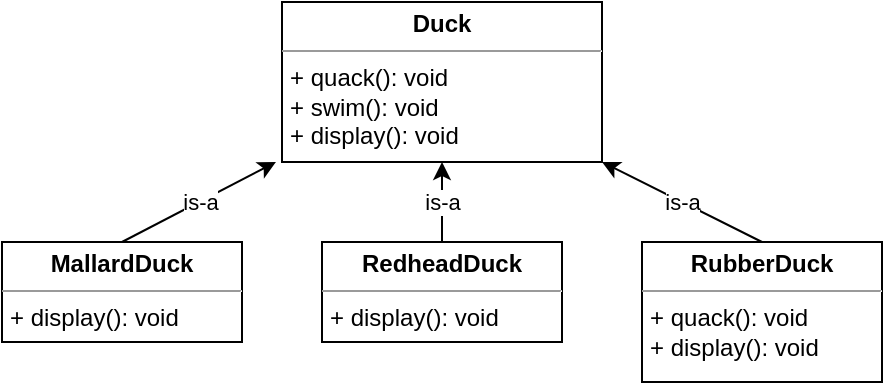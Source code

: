 <mxfile>
    <diagram id="sS-vX9mA9QBdb6ZqsfWm" name="Figura-1">
        <mxGraphModel dx="653" dy="770" grid="1" gridSize="10" guides="1" tooltips="1" connect="1" arrows="1" fold="1" page="1" pageScale="1" pageWidth="850" pageHeight="1100" math="0" shadow="0">
            <root>
                <mxCell id="0"/>
                <mxCell id="1" parent="0"/>
                <mxCell id="11" value="&lt;p style=&quot;margin: 0px ; margin-top: 4px ; text-align: center&quot;&gt;&lt;b&gt;Duck&lt;/b&gt;&lt;br&gt;&lt;/p&gt;&lt;hr size=&quot;1&quot;&gt;&lt;p style=&quot;margin: 0px ; margin-left: 4px&quot;&gt;+ quack(): void&lt;/p&gt;&lt;p style=&quot;margin: 0px ; margin-left: 4px&quot;&gt;+ swim(): void&lt;/p&gt;&lt;p style=&quot;margin: 0px ; margin-left: 4px&quot;&gt;+ display(): void&lt;/p&gt;" style="verticalAlign=top;align=left;overflow=fill;fontSize=12;fontFamily=Helvetica;html=1;" parent="1" vertex="1">
                    <mxGeometry x="180" y="40" width="160" height="80" as="geometry"/>
                </mxCell>
                <mxCell id="34" value="&lt;p style=&quot;margin: 0px ; margin-top: 4px ; text-align: center&quot;&gt;&lt;b&gt;MallardDuck&lt;/b&gt;&lt;/p&gt;&lt;hr size=&quot;1&quot;&gt;&lt;p style=&quot;margin: 0px ; margin-left: 4px&quot;&gt;+&amp;nbsp;&lt;span&gt;display(): void&lt;/span&gt;&lt;/p&gt;" style="verticalAlign=top;align=left;overflow=fill;fontSize=12;fontFamily=Helvetica;html=1;" parent="1" vertex="1">
                    <mxGeometry x="40" y="160" width="120" height="50" as="geometry"/>
                </mxCell>
                <mxCell id="35" value="&lt;p style=&quot;margin: 0px ; margin-top: 4px ; text-align: center&quot;&gt;&lt;b&gt;RedheadDuck&lt;/b&gt;&lt;/p&gt;&lt;hr size=&quot;1&quot;&gt;&lt;p style=&quot;margin: 0px ; margin-left: 4px&quot;&gt;+&amp;nbsp;&lt;span&gt;display(): void&lt;/span&gt;&lt;/p&gt;" style="verticalAlign=top;align=left;overflow=fill;fontSize=12;fontFamily=Helvetica;html=1;" parent="1" vertex="1">
                    <mxGeometry x="200" y="160" width="120" height="50" as="geometry"/>
                </mxCell>
                <mxCell id="36" value="&lt;p style=&quot;margin: 0px ; margin-top: 4px ; text-align: center&quot;&gt;&lt;b&gt;Rubber&lt;/b&gt;&lt;b&gt;Duck&lt;/b&gt;&lt;/p&gt;&lt;hr size=&quot;1&quot;&gt;&lt;p style=&quot;margin: 0px ; margin-left: 4px&quot;&gt;+ quack(): void&lt;br&gt;&lt;/p&gt;&lt;p style=&quot;margin: 0px ; margin-left: 4px&quot;&gt;+&amp;nbsp;&lt;span&gt;display(): void&lt;/span&gt;&lt;/p&gt;" style="verticalAlign=top;align=left;overflow=fill;fontSize=12;fontFamily=Helvetica;html=1;" parent="1" vertex="1">
                    <mxGeometry x="360" y="160" width="120" height="70" as="geometry"/>
                </mxCell>
                <mxCell id="44" value="" style="endArrow=classic;html=1;exitX=0.5;exitY=0;exitDx=0;exitDy=0;" parent="1" source="34" edge="1">
                    <mxGeometry relative="1" as="geometry">
                        <mxPoint x="60" y="140" as="sourcePoint"/>
                        <mxPoint x="177" y="120" as="targetPoint"/>
                    </mxGeometry>
                </mxCell>
                <mxCell id="45" value="is-a" style="edgeLabel;resizable=0;html=1;align=center;verticalAlign=middle;" parent="44" connectable="0" vertex="1">
                    <mxGeometry relative="1" as="geometry"/>
                </mxCell>
                <mxCell id="47" value="" style="endArrow=classic;html=1;entryX=0.5;entryY=1;entryDx=0;entryDy=0;exitX=0.5;exitY=0;exitDx=0;exitDy=0;" parent="1" source="35" target="11" edge="1">
                    <mxGeometry relative="1" as="geometry">
                        <mxPoint x="110" y="170" as="sourcePoint"/>
                        <mxPoint x="187.12" y="102.16" as="targetPoint"/>
                    </mxGeometry>
                </mxCell>
                <mxCell id="48" value="is-a" style="edgeLabel;resizable=0;html=1;align=center;verticalAlign=middle;" parent="47" connectable="0" vertex="1">
                    <mxGeometry relative="1" as="geometry"/>
                </mxCell>
                <mxCell id="49" value="" style="endArrow=classic;html=1;entryX=1;entryY=1;entryDx=0;entryDy=0;exitX=0.5;exitY=0;exitDx=0;exitDy=0;" parent="1" source="36" target="11" edge="1">
                    <mxGeometry relative="1" as="geometry">
                        <mxPoint x="120" y="180" as="sourcePoint"/>
                        <mxPoint x="197.12" y="112.16" as="targetPoint"/>
                    </mxGeometry>
                </mxCell>
                <mxCell id="50" value="is-a" style="edgeLabel;resizable=0;html=1;align=center;verticalAlign=middle;" parent="49" connectable="0" vertex="1">
                    <mxGeometry relative="1" as="geometry"/>
                </mxCell>
            </root>
        </mxGraphModel>
    </diagram>
    <diagram id="5QIE4XmUYHrVHRBjSiCm" name="Figura-2">
        <mxGraphModel dx="653" dy="770" grid="1" gridSize="10" guides="1" tooltips="1" connect="1" arrows="1" fold="1" page="1" pageScale="1" pageWidth="850" pageHeight="1100" math="0" shadow="0">
            <root>
                <mxCell id="KjGDqlK8CVDVjpb9CJUk-0"/>
                <mxCell id="KjGDqlK8CVDVjpb9CJUk-1" parent="KjGDqlK8CVDVjpb9CJUk-0"/>
                <mxCell id="CCnvry19lIWW3jJ7TFR8-0" value="&lt;p style=&quot;margin: 0px ; margin-top: 4px ; text-align: center&quot;&gt;&lt;i&gt;&amp;lt;&amp;lt;Interface&amp;gt;&amp;gt;&lt;/i&gt;&lt;br&gt;&lt;b&gt;IFlyBehavior&lt;/b&gt;&lt;/p&gt;&lt;hr size=&quot;1&quot;&gt;&lt;p style=&quot;margin: 0px ; margin-left: 4px&quot;&gt;+ fly(): void&lt;/p&gt;" style="verticalAlign=top;align=left;overflow=fill;fontSize=12;fontFamily=Helvetica;html=1;" parent="KjGDqlK8CVDVjpb9CJUk-1" vertex="1">
                    <mxGeometry x="160" y="40" width="160" height="70" as="geometry"/>
                </mxCell>
                <mxCell id="CCnvry19lIWW3jJ7TFR8-1" value="&lt;p style=&quot;margin: 0px ; margin-top: 4px ; text-align: center&quot;&gt;&lt;b&gt;FlyWithWings&lt;/b&gt;&lt;/p&gt;&lt;hr size=&quot;1&quot;&gt;&lt;p style=&quot;margin: 0px ; margin-left: 4px&quot;&gt;+ fly(): void&lt;/p&gt;" style="verticalAlign=top;align=left;overflow=fill;fontSize=12;fontFamily=Helvetica;html=1;" parent="KjGDqlK8CVDVjpb9CJUk-1" vertex="1">
                    <mxGeometry x="110" y="160" width="120" height="50" as="geometry"/>
                </mxCell>
                <mxCell id="NfObXp_6oqfmoZcP_qtH-0" value="" style="endArrow=classic;html=1;entryX=0.431;entryY=1;entryDx=0;entryDy=0;exitX=0.5;exitY=0;exitDx=0;exitDy=0;entryPerimeter=0;" parent="KjGDqlK8CVDVjpb9CJUk-1" source="CCnvry19lIWW3jJ7TFR8-1" target="CCnvry19lIWW3jJ7TFR8-0" edge="1">
                    <mxGeometry relative="1" as="geometry">
                        <mxPoint x="90" y="140" as="sourcePoint"/>
                        <mxPoint x="177" y="120" as="targetPoint"/>
                    </mxGeometry>
                </mxCell>
                <mxCell id="NfObXp_6oqfmoZcP_qtH-1" value="is-a" style="edgeLabel;resizable=0;html=1;align=center;verticalAlign=middle;" parent="NfObXp_6oqfmoZcP_qtH-0" connectable="0" vertex="1">
                    <mxGeometry relative="1" as="geometry"/>
                </mxCell>
                <mxCell id="NfObXp_6oqfmoZcP_qtH-2" value="&lt;p style=&quot;margin: 0px ; margin-top: 4px ; text-align: center&quot;&gt;&lt;b&gt;FlyNoWay&lt;/b&gt;&lt;/p&gt;&lt;hr size=&quot;1&quot;&gt;&lt;p style=&quot;margin: 0px ; margin-left: 4px&quot;&gt;+ fly(): void&lt;/p&gt;" style="verticalAlign=top;align=left;overflow=fill;fontSize=12;fontFamily=Helvetica;html=1;" parent="KjGDqlK8CVDVjpb9CJUk-1" vertex="1">
                    <mxGeometry x="250" y="160" width="120" height="50" as="geometry"/>
                </mxCell>
                <mxCell id="NfObXp_6oqfmoZcP_qtH-3" value="" style="endArrow=classic;html=1;entryX=0.556;entryY=1.014;entryDx=0;entryDy=0;exitX=0.5;exitY=0;exitDx=0;exitDy=0;entryPerimeter=0;" parent="KjGDqlK8CVDVjpb9CJUk-1" source="NfObXp_6oqfmoZcP_qtH-2" target="CCnvry19lIWW3jJ7TFR8-0" edge="1">
                    <mxGeometry relative="1" as="geometry">
                        <mxPoint x="180" y="170" as="sourcePoint"/>
                        <mxPoint x="250" y="120" as="targetPoint"/>
                    </mxGeometry>
                </mxCell>
                <mxCell id="NfObXp_6oqfmoZcP_qtH-4" value="is-a" style="edgeLabel;resizable=0;html=1;align=center;verticalAlign=middle;" parent="NfObXp_6oqfmoZcP_qtH-3" connectable="0" vertex="1">
                    <mxGeometry relative="1" as="geometry"/>
                </mxCell>
            </root>
        </mxGraphModel>
    </diagram>
    <diagram id="32e1zZgQPNA1Y5EqFjQQ" name="Figura-3">
        <mxGraphModel dx="653" dy="770" grid="1" gridSize="10" guides="1" tooltips="1" connect="1" arrows="1" fold="1" page="1" pageScale="1" pageWidth="850" pageHeight="1100" math="0" shadow="0">
            <root>
                <mxCell id="2nP9S4SJsAEseqhS_2ig-0"/>
                <mxCell id="2nP9S4SJsAEseqhS_2ig-1" parent="2nP9S4SJsAEseqhS_2ig-0"/>
                <mxCell id="2nP9S4SJsAEseqhS_2ig-3" value="&lt;p style=&quot;margin: 0px ; margin-top: 4px ; text-align: center&quot;&gt;&lt;b&gt;Duck&lt;/b&gt;&lt;br&gt;&lt;/p&gt;&lt;hr size=&quot;1&quot;&gt;&lt;p style=&quot;margin: 0px ; margin-left: 4px&quot;&gt;- objFlyBehavior: IFlyBehavior&lt;/p&gt;&lt;hr size=&quot;1&quot;&gt;&lt;p style=&quot;margin: 0px ; margin-left: 4px&quot;&gt;&lt;span&gt;+&lt;/span&gt;&lt;span&gt;&amp;nbsp;quack(): void&lt;/span&gt;&lt;br&gt;&lt;/p&gt;&lt;p style=&quot;margin: 0px 0px 0px 4px&quot;&gt;+ swim(): void&lt;/p&gt;&lt;p style=&quot;margin: 0px 0px 0px 4px&quot;&gt;+ display(): void&lt;/p&gt;&lt;p style=&quot;margin: 0px 0px 0px 4px&quot;&gt;+ performFly(): void&lt;br&gt;&lt;/p&gt;" style="verticalAlign=top;align=left;overflow=fill;fontSize=12;fontFamily=Helvetica;html=1;" parent="2nP9S4SJsAEseqhS_2ig-1" vertex="1">
                    <mxGeometry x="330" y="30" width="170" height="120" as="geometry"/>
                </mxCell>
                <mxCell id="EvBMF9kUn-idPjQxy__k-0" value="&lt;p style=&quot;margin: 0px ; margin-top: 4px ; text-align: center&quot;&gt;&lt;i&gt;&amp;lt;&amp;lt;Interface&amp;gt;&amp;gt;&lt;/i&gt;&lt;br&gt;&lt;b&gt;IFlyBehavior&lt;/b&gt;&lt;/p&gt;&lt;hr size=&quot;1&quot;&gt;&lt;p style=&quot;margin: 0px ; margin-left: 4px&quot;&gt;+ fly(): void&lt;/p&gt;" style="verticalAlign=top;align=left;overflow=fill;fontSize=12;fontFamily=Helvetica;html=1;" parent="2nP9S4SJsAEseqhS_2ig-1" vertex="1">
                    <mxGeometry x="80" y="40" width="160" height="70" as="geometry"/>
                </mxCell>
                <mxCell id="EvBMF9kUn-idPjQxy__k-1" value="&lt;p style=&quot;margin: 0px ; margin-top: 4px ; text-align: center&quot;&gt;&lt;b&gt;FlyWithWings&lt;/b&gt;&lt;/p&gt;&lt;hr size=&quot;1&quot;&gt;&lt;p style=&quot;margin: 0px ; margin-left: 4px&quot;&gt;+ fly(): void&lt;/p&gt;" style="verticalAlign=top;align=left;overflow=fill;fontSize=12;fontFamily=Helvetica;html=1;" parent="2nP9S4SJsAEseqhS_2ig-1" vertex="1">
                    <mxGeometry x="30" y="160" width="120" height="50" as="geometry"/>
                </mxCell>
                <mxCell id="EvBMF9kUn-idPjQxy__k-2" value="" style="endArrow=classic;html=1;entryX=0.431;entryY=1;entryDx=0;entryDy=0;exitX=0.5;exitY=0;exitDx=0;exitDy=0;entryPerimeter=0;" parent="2nP9S4SJsAEseqhS_2ig-1" source="EvBMF9kUn-idPjQxy__k-1" target="EvBMF9kUn-idPjQxy__k-0" edge="1">
                    <mxGeometry relative="1" as="geometry">
                        <mxPoint x="10" y="140" as="sourcePoint"/>
                        <mxPoint x="97" y="120" as="targetPoint"/>
                    </mxGeometry>
                </mxCell>
                <mxCell id="EvBMF9kUn-idPjQxy__k-3" value="is-a" style="edgeLabel;resizable=0;html=1;align=center;verticalAlign=middle;" parent="EvBMF9kUn-idPjQxy__k-2" connectable="0" vertex="1">
                    <mxGeometry relative="1" as="geometry"/>
                </mxCell>
                <mxCell id="EvBMF9kUn-idPjQxy__k-4" value="&lt;p style=&quot;margin: 0px ; margin-top: 4px ; text-align: center&quot;&gt;&lt;b&gt;FlyNoWay&lt;/b&gt;&lt;/p&gt;&lt;hr size=&quot;1&quot;&gt;&lt;p style=&quot;margin: 0px ; margin-left: 4px&quot;&gt;+ fly(): void&lt;/p&gt;" style="verticalAlign=top;align=left;overflow=fill;fontSize=12;fontFamily=Helvetica;html=1;" parent="2nP9S4SJsAEseqhS_2ig-1" vertex="1">
                    <mxGeometry x="170" y="160" width="120" height="50" as="geometry"/>
                </mxCell>
                <mxCell id="EvBMF9kUn-idPjQxy__k-5" value="" style="endArrow=classic;html=1;entryX=0.556;entryY=1.014;entryDx=0;entryDy=0;exitX=0.5;exitY=0;exitDx=0;exitDy=0;entryPerimeter=0;" parent="2nP9S4SJsAEseqhS_2ig-1" source="EvBMF9kUn-idPjQxy__k-4" target="EvBMF9kUn-idPjQxy__k-0" edge="1">
                    <mxGeometry relative="1" as="geometry">
                        <mxPoint x="100" y="170" as="sourcePoint"/>
                        <mxPoint x="170" y="120" as="targetPoint"/>
                    </mxGeometry>
                </mxCell>
                <mxCell id="EvBMF9kUn-idPjQxy__k-6" value="is-a" style="edgeLabel;resizable=0;html=1;align=center;verticalAlign=middle;" parent="EvBMF9kUn-idPjQxy__k-5" connectable="0" vertex="1">
                    <mxGeometry relative="1" as="geometry"/>
                </mxCell>
                <mxCell id="EvBMF9kUn-idPjQxy__k-9" value="" style="endArrow=classic;html=1;entryX=1;entryY=0.571;entryDx=0;entryDy=0;entryPerimeter=0;" parent="2nP9S4SJsAEseqhS_2ig-1" edge="1">
                    <mxGeometry relative="1" as="geometry">
                        <mxPoint x="330" y="80" as="sourcePoint"/>
                        <mxPoint x="240" y="79.97" as="targetPoint"/>
                    </mxGeometry>
                </mxCell>
                <mxCell id="EvBMF9kUn-idPjQxy__k-10" value="has-a" style="edgeLabel;resizable=0;html=1;align=center;verticalAlign=middle;" parent="EvBMF9kUn-idPjQxy__k-9" connectable="0" vertex="1">
                    <mxGeometry relative="1" as="geometry"/>
                </mxCell>
            </root>
        </mxGraphModel>
    </diagram>
    <diagram id="wijMgA3G7DmOIengWIay" name="Figura-4">
        <mxGraphModel dx="653" dy="770" grid="1" gridSize="10" guides="1" tooltips="1" connect="1" arrows="1" fold="1" page="1" pageScale="1" pageWidth="850" pageHeight="1100" math="0" shadow="0">
            <root>
                <mxCell id="yOxxXui6phNDIcatVuYq-0"/>
                <mxCell id="yOxxXui6phNDIcatVuYq-1" parent="yOxxXui6phNDIcatVuYq-0"/>
                <mxCell id="VN0DPbcVvaOArI6WBmEY-0" value="&lt;p style=&quot;margin: 0px ; margin-top: 4px ; text-align: center&quot;&gt;&lt;b&gt;Duck&lt;/b&gt;&lt;br&gt;&lt;/p&gt;&lt;hr size=&quot;1&quot;&gt;&lt;p style=&quot;margin: 0px ; margin-left: 4px&quot;&gt;- objFlyBehavior: IFlyBehavior&lt;/p&gt;&lt;hr size=&quot;1&quot;&gt;&lt;p style=&quot;margin: 0px ; margin-left: 4px&quot;&gt;&lt;span&gt;+&lt;/span&gt;&lt;span&gt;&amp;nbsp;quack(): void&lt;/span&gt;&lt;br&gt;&lt;/p&gt;&lt;p style=&quot;margin: 0px 0px 0px 4px&quot;&gt;+ swim(): void&lt;/p&gt;&lt;p style=&quot;margin: 0px 0px 0px 4px&quot;&gt;+ display(): void&lt;/p&gt;&lt;p style=&quot;margin: 0px 0px 0px 4px&quot;&gt;+ performFly(): void&lt;br&gt;&lt;/p&gt;" style="verticalAlign=top;align=left;overflow=fill;fontSize=12;fontFamily=Helvetica;html=1;" parent="yOxxXui6phNDIcatVuYq-1" vertex="1">
                    <mxGeometry x="440" y="30" width="170" height="120" as="geometry"/>
                </mxCell>
                <mxCell id="VN0DPbcVvaOArI6WBmEY-1" value="&lt;p style=&quot;margin: 0px ; margin-top: 4px ; text-align: center&quot;&gt;&lt;i&gt;&amp;lt;&amp;lt;Interface&amp;gt;&amp;gt;&lt;/i&gt;&lt;br&gt;&lt;b&gt;IFlyBehavior&lt;/b&gt;&lt;/p&gt;&lt;hr size=&quot;1&quot;&gt;&lt;p style=&quot;margin: 0px ; margin-left: 4px&quot;&gt;+ fly(): void&lt;/p&gt;" style="verticalAlign=top;align=left;overflow=fill;fontSize=12;fontFamily=Helvetica;html=1;" parent="yOxxXui6phNDIcatVuYq-1" vertex="1">
                    <mxGeometry x="80" y="40" width="160" height="70" as="geometry"/>
                </mxCell>
                <mxCell id="VN0DPbcVvaOArI6WBmEY-2" value="&lt;p style=&quot;margin: 0px ; margin-top: 4px ; text-align: center&quot;&gt;&lt;b&gt;FlyWithWings&lt;/b&gt;&lt;/p&gt;&lt;hr size=&quot;1&quot;&gt;&lt;p style=&quot;margin: 0px ; margin-left: 4px&quot;&gt;+ fly(): void&lt;/p&gt;" style="verticalAlign=top;align=left;overflow=fill;fontSize=12;fontFamily=Helvetica;html=1;" parent="yOxxXui6phNDIcatVuYq-1" vertex="1">
                    <mxGeometry x="30" y="160" width="120" height="50" as="geometry"/>
                </mxCell>
                <mxCell id="VN0DPbcVvaOArI6WBmEY-3" value="" style="endArrow=classic;html=1;entryX=0.431;entryY=1;entryDx=0;entryDy=0;exitX=0.5;exitY=0;exitDx=0;exitDy=0;entryPerimeter=0;" parent="yOxxXui6phNDIcatVuYq-1" source="VN0DPbcVvaOArI6WBmEY-2" target="VN0DPbcVvaOArI6WBmEY-1" edge="1">
                    <mxGeometry relative="1" as="geometry">
                        <mxPoint x="10" y="140" as="sourcePoint"/>
                        <mxPoint x="97" y="120" as="targetPoint"/>
                    </mxGeometry>
                </mxCell>
                <mxCell id="VN0DPbcVvaOArI6WBmEY-4" value="is-a" style="edgeLabel;resizable=0;html=1;align=center;verticalAlign=middle;" parent="VN0DPbcVvaOArI6WBmEY-3" connectable="0" vertex="1">
                    <mxGeometry relative="1" as="geometry"/>
                </mxCell>
                <mxCell id="VN0DPbcVvaOArI6WBmEY-5" value="&lt;p style=&quot;margin: 0px ; margin-top: 4px ; text-align: center&quot;&gt;&lt;b&gt;FlyNoWay&lt;/b&gt;&lt;/p&gt;&lt;hr size=&quot;1&quot;&gt;&lt;p style=&quot;margin: 0px ; margin-left: 4px&quot;&gt;+ fly(): void&lt;/p&gt;" style="verticalAlign=top;align=left;overflow=fill;fontSize=12;fontFamily=Helvetica;html=1;" parent="yOxxXui6phNDIcatVuYq-1" vertex="1">
                    <mxGeometry x="170" y="160" width="120" height="50" as="geometry"/>
                </mxCell>
                <mxCell id="VN0DPbcVvaOArI6WBmEY-6" value="" style="endArrow=classic;html=1;entryX=0.556;entryY=1.014;entryDx=0;entryDy=0;exitX=0.5;exitY=0;exitDx=0;exitDy=0;entryPerimeter=0;" parent="yOxxXui6phNDIcatVuYq-1" source="VN0DPbcVvaOArI6WBmEY-5" target="VN0DPbcVvaOArI6WBmEY-1" edge="1">
                    <mxGeometry relative="1" as="geometry">
                        <mxPoint x="100" y="170" as="sourcePoint"/>
                        <mxPoint x="170" y="120" as="targetPoint"/>
                    </mxGeometry>
                </mxCell>
                <mxCell id="VN0DPbcVvaOArI6WBmEY-7" value="is-a" style="edgeLabel;resizable=0;html=1;align=center;verticalAlign=middle;" parent="VN0DPbcVvaOArI6WBmEY-6" connectable="0" vertex="1">
                    <mxGeometry relative="1" as="geometry"/>
                </mxCell>
                <mxCell id="VN0DPbcVvaOArI6WBmEY-8" value="" style="endArrow=classic;html=1;entryX=1;entryY=0.571;entryDx=0;entryDy=0;entryPerimeter=0;exitX=-0.01;exitY=0.414;exitDx=0;exitDy=0;exitPerimeter=0;" parent="yOxxXui6phNDIcatVuYq-1" source="VN0DPbcVvaOArI6WBmEY-0" edge="1">
                    <mxGeometry relative="1" as="geometry">
                        <mxPoint x="330" y="80" as="sourcePoint"/>
                        <mxPoint x="240" y="79.97" as="targetPoint"/>
                    </mxGeometry>
                </mxCell>
                <mxCell id="VN0DPbcVvaOArI6WBmEY-9" value="has-a" style="edgeLabel;resizable=0;html=1;align=center;verticalAlign=middle;" parent="VN0DPbcVvaOArI6WBmEY-8" connectable="0" vertex="1">
                    <mxGeometry relative="1" as="geometry"/>
                </mxCell>
                <mxCell id="WEX_t9zjtRwPoSzzs6lI-0" value="&lt;p style=&quot;margin: 0px ; margin-top: 4px ; text-align: center&quot;&gt;&lt;b&gt;MallardDuck&lt;/b&gt;&lt;/p&gt;&lt;hr size=&quot;1&quot;&gt;&lt;p style=&quot;margin: 0px ; margin-left: 4px&quot;&gt;&lt;span&gt;+&amp;nbsp;&lt;/span&gt;&lt;span&gt;display(): void&lt;/span&gt;&lt;/p&gt;" style="verticalAlign=top;align=left;overflow=fill;fontSize=12;fontFamily=Helvetica;html=1;" parent="yOxxXui6phNDIcatVuYq-1" vertex="1">
                    <mxGeometry x="305" y="240" width="125" height="50" as="geometry"/>
                </mxCell>
                <mxCell id="WEX_t9zjtRwPoSzzs6lI-1" value="&lt;p style=&quot;margin: 0px ; margin-top: 4px ; text-align: center&quot;&gt;&lt;b&gt;RedheadDuck&lt;/b&gt;&lt;/p&gt;&lt;hr size=&quot;1&quot;&gt;&lt;p style=&quot;margin: 0px ; margin-left: 4px&quot;&gt;&lt;span&gt;+&amp;nbsp;display(): void&lt;/span&gt;&lt;br&gt;&lt;/p&gt;" style="verticalAlign=top;align=left;overflow=fill;fontSize=12;fontFamily=Helvetica;html=1;" parent="yOxxXui6phNDIcatVuYq-1" vertex="1">
                    <mxGeometry x="457.5" y="240" width="135" height="50" as="geometry"/>
                </mxCell>
                <mxCell id="WEX_t9zjtRwPoSzzs6lI-2" value="&lt;p style=&quot;margin: 0px ; margin-top: 4px ; text-align: center&quot;&gt;&lt;b&gt;Rubber&lt;/b&gt;&lt;b&gt;Duck&lt;/b&gt;&lt;/p&gt;&lt;hr size=&quot;1&quot;&gt;&lt;p style=&quot;margin: 0px ; margin-left: 4px&quot;&gt;&lt;span&gt;+ quack(): void&lt;/span&gt;&lt;br&gt;&lt;/p&gt;&lt;p style=&quot;margin: 0px ; margin-left: 4px&quot;&gt;+&amp;nbsp;&lt;span&gt;display(): void&lt;/span&gt;&lt;/p&gt;" style="verticalAlign=top;align=left;overflow=fill;fontSize=12;fontFamily=Helvetica;html=1;" parent="yOxxXui6phNDIcatVuYq-1" vertex="1">
                    <mxGeometry x="625" y="240" width="145" height="65" as="geometry"/>
                </mxCell>
                <mxCell id="XdmzZv1wNBzyJeeDc7iP-0" value="" style="endArrow=classic;html=1;exitX=0.5;exitY=0;exitDx=0;exitDy=0;entryX=0.25;entryY=1;entryDx=0;entryDy=0;" parent="yOxxXui6phNDIcatVuYq-1" source="WEX_t9zjtRwPoSzzs6lI-0" target="VN0DPbcVvaOArI6WBmEY-0" edge="1">
                    <mxGeometry relative="1" as="geometry">
                        <mxPoint x="348" y="220" as="sourcePoint"/>
                        <mxPoint x="425" y="180" as="targetPoint"/>
                    </mxGeometry>
                </mxCell>
                <mxCell id="XdmzZv1wNBzyJeeDc7iP-1" value="is-a" style="edgeLabel;resizable=0;html=1;align=center;verticalAlign=middle;" parent="XdmzZv1wNBzyJeeDc7iP-0" connectable="0" vertex="1">
                    <mxGeometry relative="1" as="geometry"/>
                </mxCell>
                <mxCell id="XdmzZv1wNBzyJeeDc7iP-2" value="" style="endArrow=classic;html=1;exitX=0.5;exitY=0;exitDx=0;exitDy=0;entryX=0.5;entryY=1;entryDx=0;entryDy=0;" parent="yOxxXui6phNDIcatVuYq-1" source="WEX_t9zjtRwPoSzzs6lI-1" target="VN0DPbcVvaOArI6WBmEY-0" edge="1">
                    <mxGeometry relative="1" as="geometry">
                        <mxPoint x="375" y="250.0" as="sourcePoint"/>
                        <mxPoint x="492.5" y="160" as="targetPoint"/>
                    </mxGeometry>
                </mxCell>
                <mxCell id="XdmzZv1wNBzyJeeDc7iP-3" value="is-a" style="edgeLabel;resizable=0;html=1;align=center;verticalAlign=middle;" parent="XdmzZv1wNBzyJeeDc7iP-2" connectable="0" vertex="1">
                    <mxGeometry relative="1" as="geometry"/>
                </mxCell>
                <mxCell id="XdmzZv1wNBzyJeeDc7iP-4" value="" style="endArrow=classic;html=1;exitX=0.5;exitY=0;exitDx=0;exitDy=0;entryX=0.75;entryY=1;entryDx=0;entryDy=0;" parent="yOxxXui6phNDIcatVuYq-1" source="WEX_t9zjtRwPoSzzs6lI-2" target="VN0DPbcVvaOArI6WBmEY-0" edge="1">
                    <mxGeometry relative="1" as="geometry">
                        <mxPoint x="650" y="230.0" as="sourcePoint"/>
                        <mxPoint x="767.5" y="140" as="targetPoint"/>
                    </mxGeometry>
                </mxCell>
                <mxCell id="XdmzZv1wNBzyJeeDc7iP-5" value="is-a" style="edgeLabel;resizable=0;html=1;align=center;verticalAlign=middle;" parent="XdmzZv1wNBzyJeeDc7iP-4" connectable="0" vertex="1">
                    <mxGeometry relative="1" as="geometry"/>
                </mxCell>
            </root>
        </mxGraphModel>
    </diagram>
</mxfile>